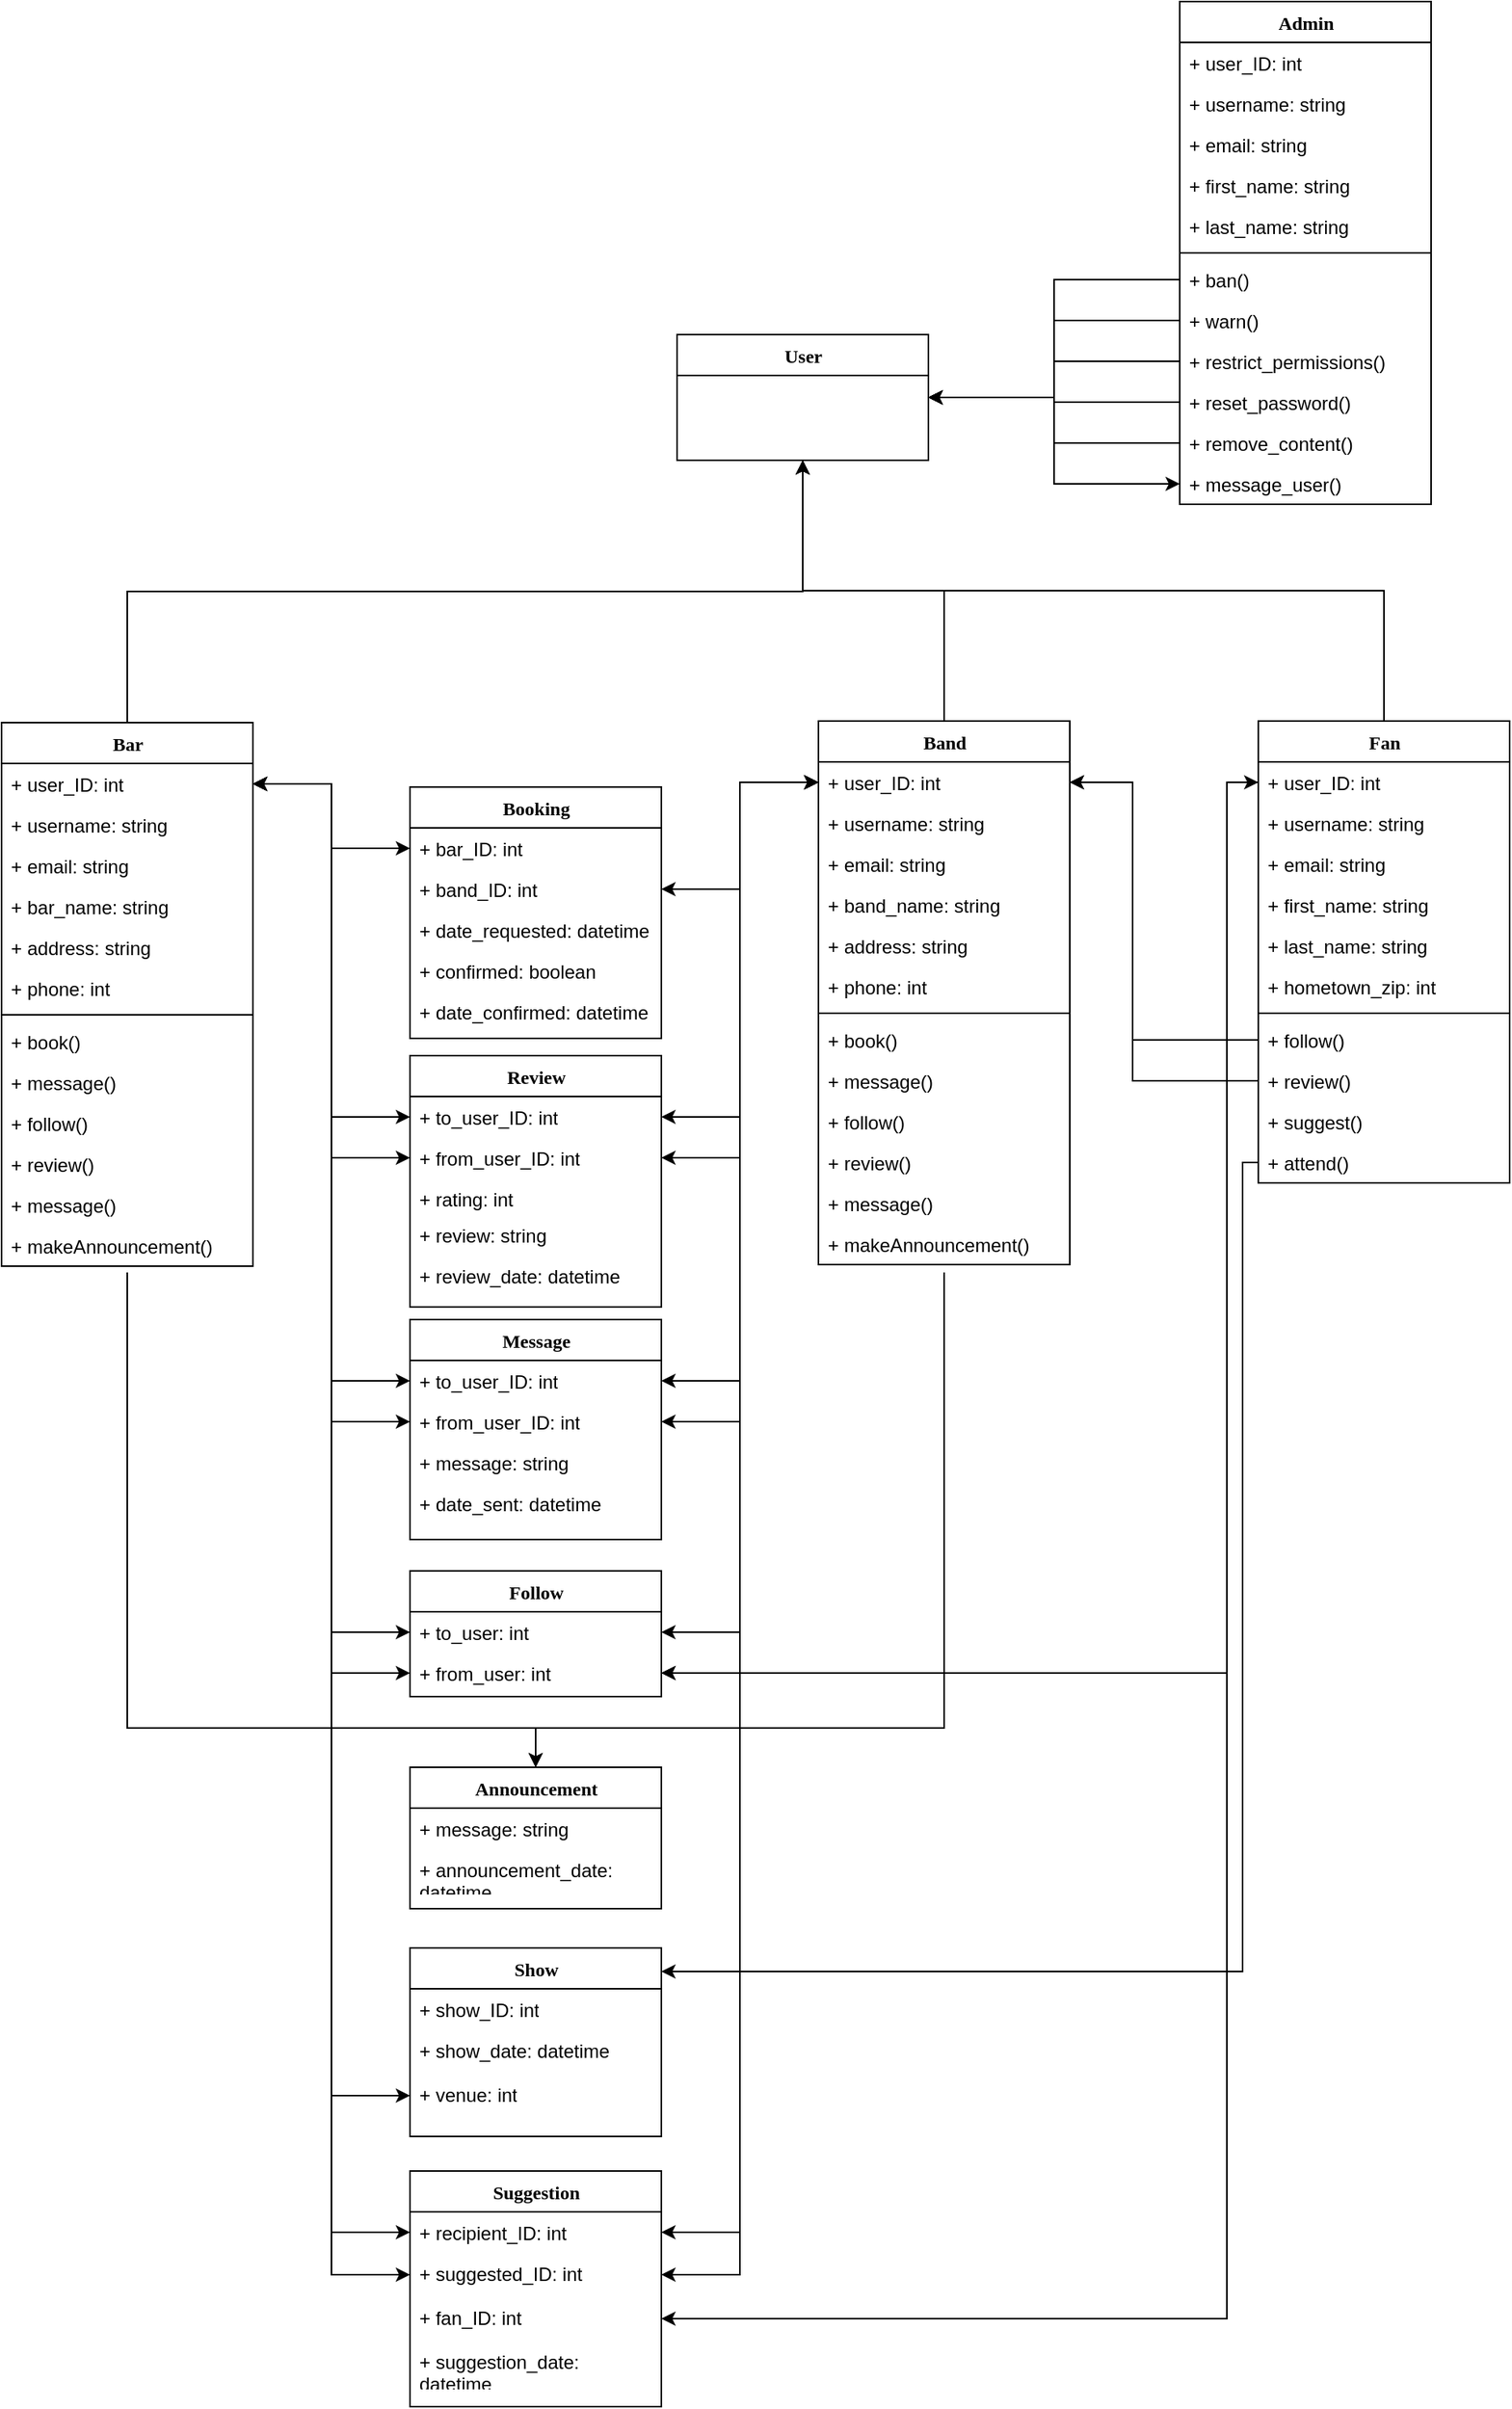 <mxfile version="10.8.0" type="device"><diagram name="Page-1" id="9f46799a-70d6-7492-0946-bef42562c5a5"><mxGraphModel dx="979" dy="1487" grid="1" gridSize="10" guides="1" tooltips="1" connect="1" arrows="1" fold="1" page="1" pageScale="1" pageWidth="1100" pageHeight="850" background="#ffffff" math="0" shadow="0"><root><mxCell id="0"/><mxCell id="1" parent="0"/><mxCell id="ee6O-TtH5TfX3I0PSIE2-86" style="edgeStyle=orthogonalEdgeStyle;rounded=0;orthogonalLoop=1;jettySize=auto;html=1;exitX=0.5;exitY=0;exitDx=0;exitDy=0;entryX=0.5;entryY=1;entryDx=0;entryDy=0;startArrow=none;startFill=0;endArrow=classic;endFill=1;" edge="1" parent="1" source="78961159f06e98e8-17" target="ee6O-TtH5TfX3I0PSIE2-82"><mxGeometry relative="1" as="geometry"/></mxCell><mxCell id="78961159f06e98e8-17" value="Bar" style="swimlane;html=1;fontStyle=1;align=center;verticalAlign=top;childLayout=stackLayout;horizontal=1;startSize=26;horizontalStack=0;resizeParent=1;resizeLast=0;collapsible=1;marginBottom=0;swimlaneFillColor=#ffffff;rounded=0;shadow=0;comic=0;labelBackgroundColor=none;strokeColor=#000000;strokeWidth=1;fillColor=none;fontFamily=Verdana;fontSize=12;fontColor=#000000;" parent="1" vertex="1"><mxGeometry x="80" y="417" width="160" height="346" as="geometry"><mxRectangle x="90" y="83" width="50" height="26" as="alternateBounds"/></mxGeometry></mxCell><mxCell id="ee6O-TtH5TfX3I0PSIE2-25" value="+ user_ID: int" style="text;html=1;strokeColor=none;fillColor=none;align=left;verticalAlign=top;spacingLeft=4;spacingRight=4;whiteSpace=wrap;overflow=hidden;rotatable=0;points=[[0,0.5],[1,0.5]];portConstraint=eastwest;" vertex="1" parent="78961159f06e98e8-17"><mxGeometry y="26" width="160" height="26" as="geometry"/></mxCell><mxCell id="ee6O-TtH5TfX3I0PSIE2-3" value="+ username: string" style="text;html=1;strokeColor=none;fillColor=none;align=left;verticalAlign=top;spacingLeft=4;spacingRight=4;whiteSpace=wrap;overflow=hidden;rotatable=0;points=[[0,0.5],[1,0.5]];portConstraint=eastwest;" vertex="1" parent="78961159f06e98e8-17"><mxGeometry y="52" width="160" height="26" as="geometry"/></mxCell><mxCell id="ee6O-TtH5TfX3I0PSIE2-4" value="+ email: string" style="text;html=1;strokeColor=none;fillColor=none;align=left;verticalAlign=top;spacingLeft=4;spacingRight=4;whiteSpace=wrap;overflow=hidden;rotatable=0;points=[[0,0.5],[1,0.5]];portConstraint=eastwest;" vertex="1" parent="78961159f06e98e8-17"><mxGeometry y="78" width="160" height="26" as="geometry"/></mxCell><mxCell id="78961159f06e98e8-25" value="+ bar_name: string" style="text;html=1;strokeColor=none;fillColor=none;align=left;verticalAlign=top;spacingLeft=4;spacingRight=4;whiteSpace=wrap;overflow=hidden;rotatable=0;points=[[0,0.5],[1,0.5]];portConstraint=eastwest;" parent="78961159f06e98e8-17" vertex="1"><mxGeometry y="104" width="160" height="26" as="geometry"/></mxCell><mxCell id="78961159f06e98e8-26" value="+ address: string" style="text;html=1;strokeColor=none;fillColor=none;align=left;verticalAlign=top;spacingLeft=4;spacingRight=4;whiteSpace=wrap;overflow=hidden;rotatable=0;points=[[0,0.5],[1,0.5]];portConstraint=eastwest;" parent="78961159f06e98e8-17" vertex="1"><mxGeometry y="130" width="160" height="26" as="geometry"/></mxCell><mxCell id="78961159f06e98e8-24" value="+ phone: int" style="text;html=1;strokeColor=none;fillColor=none;align=left;verticalAlign=top;spacingLeft=4;spacingRight=4;whiteSpace=wrap;overflow=hidden;rotatable=0;points=[[0,0.5],[1,0.5]];portConstraint=eastwest;" parent="78961159f06e98e8-17" vertex="1"><mxGeometry y="156" width="160" height="26" as="geometry"/></mxCell><mxCell id="78961159f06e98e8-19" value="" style="line;html=1;strokeWidth=1;fillColor=none;align=left;verticalAlign=middle;spacingTop=-1;spacingLeft=3;spacingRight=3;rotatable=0;labelPosition=right;points=[];portConstraint=eastwest;" parent="78961159f06e98e8-17" vertex="1"><mxGeometry y="182" width="160" height="8" as="geometry"/></mxCell><mxCell id="78961159f06e98e8-20" value="+ book()" style="text;html=1;strokeColor=none;fillColor=none;align=left;verticalAlign=top;spacingLeft=4;spacingRight=4;whiteSpace=wrap;overflow=hidden;rotatable=0;points=[[0,0.5],[1,0.5]];portConstraint=eastwest;" parent="78961159f06e98e8-17" vertex="1"><mxGeometry y="190" width="160" height="26" as="geometry"/></mxCell><mxCell id="K8FzIQyxfCGIHNaRfIv6-11" value="+ message()&lt;br&gt;" style="text;html=1;strokeColor=none;fillColor=none;align=left;verticalAlign=top;spacingLeft=4;spacingRight=4;whiteSpace=wrap;overflow=hidden;rotatable=0;points=[[0,0.5],[1,0.5]];portConstraint=eastwest;" parent="78961159f06e98e8-17" vertex="1"><mxGeometry y="216" width="160" height="26" as="geometry"/></mxCell><mxCell id="K8FzIQyxfCGIHNaRfIv6-13" value="+ follow()&lt;br&gt;" style="text;html=1;strokeColor=none;fillColor=none;align=left;verticalAlign=top;spacingLeft=4;spacingRight=4;whiteSpace=wrap;overflow=hidden;rotatable=0;points=[[0,0.5],[1,0.5]];portConstraint=eastwest;" parent="78961159f06e98e8-17" vertex="1"><mxGeometry y="242" width="160" height="26" as="geometry"/></mxCell><mxCell id="K8FzIQyxfCGIHNaRfIv6-12" value="+ review()&lt;br&gt;" style="text;html=1;strokeColor=none;fillColor=none;align=left;verticalAlign=top;spacingLeft=4;spacingRight=4;whiteSpace=wrap;overflow=hidden;rotatable=0;points=[[0,0.5],[1,0.5]];portConstraint=eastwest;" parent="78961159f06e98e8-17" vertex="1"><mxGeometry y="268" width="160" height="26" as="geometry"/></mxCell><mxCell id="K8FzIQyxfCGIHNaRfIv6-14" value="+ message()&lt;br&gt;" style="text;html=1;strokeColor=none;fillColor=none;align=left;verticalAlign=top;spacingLeft=4;spacingRight=4;whiteSpace=wrap;overflow=hidden;rotatable=0;points=[[0,0.5],[1,0.5]];portConstraint=eastwest;" parent="78961159f06e98e8-17" vertex="1"><mxGeometry y="294" width="160" height="26" as="geometry"/></mxCell><mxCell id="K8FzIQyxfCGIHNaRfIv6-15" value="+ makeAnnouncement()&lt;br&gt;" style="text;html=1;strokeColor=none;fillColor=none;align=left;verticalAlign=top;spacingLeft=4;spacingRight=4;whiteSpace=wrap;overflow=hidden;rotatable=0;points=[[0,0.5],[1,0.5]];portConstraint=eastwest;" parent="78961159f06e98e8-17" vertex="1"><mxGeometry y="320" width="160" height="26" as="geometry"/></mxCell><mxCell id="78961159f06e98e8-69" value="Booking" style="swimlane;html=1;fontStyle=1;align=center;verticalAlign=top;childLayout=stackLayout;horizontal=1;startSize=26;horizontalStack=0;resizeParent=1;resizeLast=0;collapsible=1;marginBottom=0;swimlaneFillColor=#ffffff;rounded=0;shadow=0;comic=0;labelBackgroundColor=none;strokeColor=#000000;strokeWidth=1;fillColor=none;fontFamily=Verdana;fontSize=12;fontColor=#000000;" parent="1" vertex="1"><mxGeometry x="340" y="458" width="160" height="160" as="geometry"/></mxCell><mxCell id="78961159f06e98e8-70" value="+ bar_ID: int" style="text;html=1;strokeColor=none;fillColor=none;align=left;verticalAlign=top;spacingLeft=4;spacingRight=4;whiteSpace=wrap;overflow=hidden;rotatable=0;points=[[0,0.5],[1,0.5]];portConstraint=eastwest;" parent="78961159f06e98e8-69" vertex="1"><mxGeometry y="26" width="160" height="26" as="geometry"/></mxCell><mxCell id="78961159f06e98e8-71" value="+ band_ID: int" style="text;html=1;strokeColor=none;fillColor=none;align=left;verticalAlign=top;spacingLeft=4;spacingRight=4;whiteSpace=wrap;overflow=hidden;rotatable=0;points=[[0,0.5],[1,0.5]];portConstraint=eastwest;" parent="78961159f06e98e8-69" vertex="1"><mxGeometry y="52" width="160" height="26" as="geometry"/></mxCell><mxCell id="78961159f06e98e8-72" value="+ date_requested: datetime" style="text;html=1;strokeColor=none;fillColor=none;align=left;verticalAlign=top;spacingLeft=4;spacingRight=4;whiteSpace=wrap;overflow=hidden;rotatable=0;points=[[0,0.5],[1,0.5]];portConstraint=eastwest;" parent="78961159f06e98e8-69" vertex="1"><mxGeometry y="78" width="160" height="26" as="geometry"/></mxCell><mxCell id="78961159f06e98e8-74" value="+ confirmed: boolean" style="text;html=1;strokeColor=none;fillColor=none;align=left;verticalAlign=top;spacingLeft=4;spacingRight=4;whiteSpace=wrap;overflow=hidden;rotatable=0;points=[[0,0.5],[1,0.5]];portConstraint=eastwest;" parent="78961159f06e98e8-69" vertex="1"><mxGeometry y="104" width="160" height="26" as="geometry"/></mxCell><mxCell id="78961159f06e98e8-75" value="+ date_confirmed: datetime" style="text;html=1;strokeColor=none;fillColor=none;align=left;verticalAlign=top;spacingLeft=4;spacingRight=4;whiteSpace=wrap;overflow=hidden;rotatable=0;points=[[0,0.5],[1,0.5]];portConstraint=eastwest;" parent="78961159f06e98e8-69" vertex="1"><mxGeometry y="130" width="160" height="26" as="geometry"/></mxCell><mxCell id="ee6O-TtH5TfX3I0PSIE2-87" style="edgeStyle=orthogonalEdgeStyle;rounded=0;orthogonalLoop=1;jettySize=auto;html=1;exitX=0.5;exitY=0;exitDx=0;exitDy=0;entryX=0.5;entryY=1;entryDx=0;entryDy=0;startArrow=none;startFill=0;endArrow=classic;endFill=1;" edge="1" parent="1" source="K8FzIQyxfCGIHNaRfIv6-31" target="ee6O-TtH5TfX3I0PSIE2-82"><mxGeometry relative="1" as="geometry"/></mxCell><mxCell id="K8FzIQyxfCGIHNaRfIv6-31" value="Band" style="swimlane;html=1;fontStyle=1;align=center;verticalAlign=top;childLayout=stackLayout;horizontal=1;startSize=26;horizontalStack=0;resizeParent=1;resizeLast=0;collapsible=1;marginBottom=0;swimlaneFillColor=#ffffff;rounded=0;shadow=0;comic=0;labelBackgroundColor=none;strokeColor=#000000;strokeWidth=1;fillColor=none;fontFamily=Verdana;fontSize=12;fontColor=#000000;" parent="1" vertex="1"><mxGeometry x="600" y="416" width="160" height="346" as="geometry"><mxRectangle x="90" y="83" width="50" height="26" as="alternateBounds"/></mxGeometry></mxCell><mxCell id="ee6O-TtH5TfX3I0PSIE2-29" value="+ user_ID: int" style="text;html=1;strokeColor=none;fillColor=none;align=left;verticalAlign=top;spacingLeft=4;spacingRight=4;whiteSpace=wrap;overflow=hidden;rotatable=0;points=[[0,0.5],[1,0.5]];portConstraint=eastwest;" vertex="1" parent="K8FzIQyxfCGIHNaRfIv6-31"><mxGeometry y="26" width="160" height="26" as="geometry"/></mxCell><mxCell id="ee6O-TtH5TfX3I0PSIE2-32" value="+ username: string" style="text;html=1;strokeColor=none;fillColor=none;align=left;verticalAlign=top;spacingLeft=4;spacingRight=4;whiteSpace=wrap;overflow=hidden;rotatable=0;points=[[0,0.5],[1,0.5]];portConstraint=eastwest;" vertex="1" parent="K8FzIQyxfCGIHNaRfIv6-31"><mxGeometry y="52" width="160" height="26" as="geometry"/></mxCell><mxCell id="ee6O-TtH5TfX3I0PSIE2-36" value="+ email: string" style="text;html=1;strokeColor=none;fillColor=none;align=left;verticalAlign=top;spacingLeft=4;spacingRight=4;whiteSpace=wrap;overflow=hidden;rotatable=0;points=[[0,0.5],[1,0.5]];portConstraint=eastwest;" vertex="1" parent="K8FzIQyxfCGIHNaRfIv6-31"><mxGeometry y="78" width="160" height="26" as="geometry"/></mxCell><mxCell id="K8FzIQyxfCGIHNaRfIv6-35" value="+ band_name: string" style="text;html=1;strokeColor=none;fillColor=none;align=left;verticalAlign=top;spacingLeft=4;spacingRight=4;whiteSpace=wrap;overflow=hidden;rotatable=0;points=[[0,0.5],[1,0.5]];portConstraint=eastwest;" parent="K8FzIQyxfCGIHNaRfIv6-31" vertex="1"><mxGeometry y="104" width="160" height="26" as="geometry"/></mxCell><mxCell id="K8FzIQyxfCGIHNaRfIv6-36" value="+ address: string" style="text;html=1;strokeColor=none;fillColor=none;align=left;verticalAlign=top;spacingLeft=4;spacingRight=4;whiteSpace=wrap;overflow=hidden;rotatable=0;points=[[0,0.5],[1,0.5]];portConstraint=eastwest;" parent="K8FzIQyxfCGIHNaRfIv6-31" vertex="1"><mxGeometry y="130" width="160" height="26" as="geometry"/></mxCell><mxCell id="K8FzIQyxfCGIHNaRfIv6-37" value="+ phone: int" style="text;html=1;strokeColor=none;fillColor=none;align=left;verticalAlign=top;spacingLeft=4;spacingRight=4;whiteSpace=wrap;overflow=hidden;rotatable=0;points=[[0,0.5],[1,0.5]];portConstraint=eastwest;" parent="K8FzIQyxfCGIHNaRfIv6-31" vertex="1"><mxGeometry y="156" width="160" height="26" as="geometry"/></mxCell><mxCell id="K8FzIQyxfCGIHNaRfIv6-38" value="" style="line;html=1;strokeWidth=1;fillColor=none;align=left;verticalAlign=middle;spacingTop=-1;spacingLeft=3;spacingRight=3;rotatable=0;labelPosition=right;points=[];portConstraint=eastwest;" parent="K8FzIQyxfCGIHNaRfIv6-31" vertex="1"><mxGeometry y="182" width="160" height="8" as="geometry"/></mxCell><mxCell id="K8FzIQyxfCGIHNaRfIv6-39" value="+ book()" style="text;html=1;strokeColor=none;fillColor=none;align=left;verticalAlign=top;spacingLeft=4;spacingRight=4;whiteSpace=wrap;overflow=hidden;rotatable=0;points=[[0,0.5],[1,0.5]];portConstraint=eastwest;" parent="K8FzIQyxfCGIHNaRfIv6-31" vertex="1"><mxGeometry y="190" width="160" height="26" as="geometry"/></mxCell><mxCell id="K8FzIQyxfCGIHNaRfIv6-40" value="+ message()&lt;br&gt;" style="text;html=1;strokeColor=none;fillColor=none;align=left;verticalAlign=top;spacingLeft=4;spacingRight=4;whiteSpace=wrap;overflow=hidden;rotatable=0;points=[[0,0.5],[1,0.5]];portConstraint=eastwest;" parent="K8FzIQyxfCGIHNaRfIv6-31" vertex="1"><mxGeometry y="216" width="160" height="26" as="geometry"/></mxCell><mxCell id="K8FzIQyxfCGIHNaRfIv6-41" value="+ follow()&lt;br&gt;" style="text;html=1;strokeColor=none;fillColor=none;align=left;verticalAlign=top;spacingLeft=4;spacingRight=4;whiteSpace=wrap;overflow=hidden;rotatable=0;points=[[0,0.5],[1,0.5]];portConstraint=eastwest;" parent="K8FzIQyxfCGIHNaRfIv6-31" vertex="1"><mxGeometry y="242" width="160" height="26" as="geometry"/></mxCell><mxCell id="K8FzIQyxfCGIHNaRfIv6-42" value="+ review()&lt;br&gt;" style="text;html=1;strokeColor=none;fillColor=none;align=left;verticalAlign=top;spacingLeft=4;spacingRight=4;whiteSpace=wrap;overflow=hidden;rotatable=0;points=[[0,0.5],[1,0.5]];portConstraint=eastwest;" parent="K8FzIQyxfCGIHNaRfIv6-31" vertex="1"><mxGeometry y="268" width="160" height="26" as="geometry"/></mxCell><mxCell id="K8FzIQyxfCGIHNaRfIv6-43" value="+ message()&lt;br&gt;" style="text;html=1;strokeColor=none;fillColor=none;align=left;verticalAlign=top;spacingLeft=4;spacingRight=4;whiteSpace=wrap;overflow=hidden;rotatable=0;points=[[0,0.5],[1,0.5]];portConstraint=eastwest;" parent="K8FzIQyxfCGIHNaRfIv6-31" vertex="1"><mxGeometry y="294" width="160" height="26" as="geometry"/></mxCell><mxCell id="K8FzIQyxfCGIHNaRfIv6-44" value="+ makeAnnouncement()&lt;br&gt;" style="text;html=1;strokeColor=none;fillColor=none;align=left;verticalAlign=top;spacingLeft=4;spacingRight=4;whiteSpace=wrap;overflow=hidden;rotatable=0;points=[[0,0.5],[1,0.5]];portConstraint=eastwest;" parent="K8FzIQyxfCGIHNaRfIv6-31" vertex="1"><mxGeometry y="320" width="160" height="26" as="geometry"/></mxCell><mxCell id="K8FzIQyxfCGIHNaRfIv6-45" value="Message" style="swimlane;html=1;fontStyle=1;align=center;verticalAlign=top;childLayout=stackLayout;horizontal=1;startSize=26;horizontalStack=0;resizeParent=1;resizeLast=0;collapsible=1;marginBottom=0;swimlaneFillColor=#ffffff;rounded=0;shadow=0;comic=0;labelBackgroundColor=none;strokeColor=#000000;strokeWidth=1;fillColor=none;fontFamily=Verdana;fontSize=12;fontColor=#000000;" parent="1" vertex="1"><mxGeometry x="340" y="797" width="160" height="140" as="geometry"/></mxCell><mxCell id="K8FzIQyxfCGIHNaRfIv6-48" value="+ to_user_ID: int" style="text;html=1;strokeColor=none;fillColor=none;align=left;verticalAlign=top;spacingLeft=4;spacingRight=4;whiteSpace=wrap;overflow=hidden;rotatable=0;points=[[0,0.5],[1,0.5]];portConstraint=eastwest;" parent="K8FzIQyxfCGIHNaRfIv6-45" vertex="1"><mxGeometry y="26" width="160" height="26" as="geometry"/></mxCell><mxCell id="K8FzIQyxfCGIHNaRfIv6-49" value="+ from_user_ID: int" style="text;html=1;strokeColor=none;fillColor=none;align=left;verticalAlign=top;spacingLeft=4;spacingRight=4;whiteSpace=wrap;overflow=hidden;rotatable=0;points=[[0,0.5],[1,0.5]];portConstraint=eastwest;" parent="K8FzIQyxfCGIHNaRfIv6-45" vertex="1"><mxGeometry y="52" width="160" height="26" as="geometry"/></mxCell><mxCell id="K8FzIQyxfCGIHNaRfIv6-46" value="+ message: string" style="text;html=1;strokeColor=none;fillColor=none;align=left;verticalAlign=top;spacingLeft=4;spacingRight=4;whiteSpace=wrap;overflow=hidden;rotatable=0;points=[[0,0.5],[1,0.5]];portConstraint=eastwest;" parent="K8FzIQyxfCGIHNaRfIv6-45" vertex="1"><mxGeometry y="78" width="160" height="26" as="geometry"/></mxCell><mxCell id="K8FzIQyxfCGIHNaRfIv6-47" value="+ date_sent: datetime" style="text;html=1;strokeColor=none;fillColor=none;align=left;verticalAlign=top;spacingLeft=4;spacingRight=4;whiteSpace=wrap;overflow=hidden;rotatable=0;points=[[0,0.5],[1,0.5]];portConstraint=eastwest;" parent="K8FzIQyxfCGIHNaRfIv6-45" vertex="1"><mxGeometry y="104" width="160" height="26" as="geometry"/></mxCell><mxCell id="K8FzIQyxfCGIHNaRfIv6-51" value="Review" style="swimlane;html=1;fontStyle=1;align=center;verticalAlign=top;childLayout=stackLayout;horizontal=1;startSize=26;horizontalStack=0;resizeParent=1;resizeLast=0;collapsible=1;marginBottom=0;swimlaneFillColor=#ffffff;rounded=0;shadow=0;comic=0;labelBackgroundColor=none;strokeColor=#000000;strokeWidth=1;fillColor=none;fontFamily=Verdana;fontSize=12;fontColor=#000000;" parent="1" vertex="1"><mxGeometry x="340" y="629" width="160" height="160" as="geometry"/></mxCell><mxCell id="K8FzIQyxfCGIHNaRfIv6-54" value="+ to_user_ID: int" style="text;html=1;strokeColor=none;fillColor=none;align=left;verticalAlign=top;spacingLeft=4;spacingRight=4;whiteSpace=wrap;overflow=hidden;rotatable=0;points=[[0,0.5],[1,0.5]];portConstraint=eastwest;" parent="K8FzIQyxfCGIHNaRfIv6-51" vertex="1"><mxGeometry y="26" width="160" height="26" as="geometry"/></mxCell><mxCell id="K8FzIQyxfCGIHNaRfIv6-55" value="+ from_user_ID: int" style="text;html=1;strokeColor=none;fillColor=none;align=left;verticalAlign=top;spacingLeft=4;spacingRight=4;whiteSpace=wrap;overflow=hidden;rotatable=0;points=[[0,0.5],[1,0.5]];portConstraint=eastwest;" parent="K8FzIQyxfCGIHNaRfIv6-51" vertex="1"><mxGeometry y="52" width="160" height="26" as="geometry"/></mxCell><mxCell id="K8FzIQyxfCGIHNaRfIv6-56" value="+ rating: int" style="text;html=1;strokeColor=none;fillColor=none;align=left;verticalAlign=top;spacingLeft=4;spacingRight=4;whiteSpace=wrap;overflow=hidden;rotatable=0;points=[[0,0.5],[1,0.5]];portConstraint=eastwest;" parent="K8FzIQyxfCGIHNaRfIv6-51" vertex="1"><mxGeometry y="78" width="160" height="26" as="geometry"/></mxCell><mxCell id="K8FzIQyxfCGIHNaRfIv6-57" value="+ review: string" style="text;html=1;strokeColor=none;fillColor=none;align=left;verticalAlign=top;spacingLeft=4;spacingRight=4;whiteSpace=wrap;overflow=hidden;rotatable=0;points=[[0,0.5],[1,0.5]];portConstraint=eastwest;" parent="1" vertex="1"><mxGeometry x="340" y="730" width="160" height="26" as="geometry"/></mxCell><mxCell id="K8FzIQyxfCGIHNaRfIv6-58" value="+ review_date: datetime" style="text;html=1;strokeColor=none;fillColor=none;align=left;verticalAlign=top;spacingLeft=4;spacingRight=4;whiteSpace=wrap;overflow=hidden;rotatable=0;points=[[0,0.5],[1,0.5]];portConstraint=eastwest;" parent="1" vertex="1"><mxGeometry x="340" y="756" width="160" height="26" as="geometry"/></mxCell><mxCell id="ee6O-TtH5TfX3I0PSIE2-58" style="edgeStyle=orthogonalEdgeStyle;rounded=0;orthogonalLoop=1;jettySize=auto;html=1;exitX=0.5;exitY=0;exitDx=0;exitDy=0;startArrow=classic;startFill=1;endArrow=none;endFill=0;" edge="1" parent="1" source="K8FzIQyxfCGIHNaRfIv6-59"><mxGeometry relative="1" as="geometry"><mxPoint x="160" y="767" as="targetPoint"/><Array as="points"><mxPoint x="420" y="1057"/><mxPoint x="160" y="1057"/></Array></mxGeometry></mxCell><mxCell id="ee6O-TtH5TfX3I0PSIE2-60" style="edgeStyle=orthogonalEdgeStyle;rounded=0;orthogonalLoop=1;jettySize=auto;html=1;exitX=0.5;exitY=0;exitDx=0;exitDy=0;startArrow=classic;startFill=1;endArrow=none;endFill=0;" edge="1" parent="1" source="K8FzIQyxfCGIHNaRfIv6-59"><mxGeometry relative="1" as="geometry"><mxPoint x="680" y="767" as="targetPoint"/><Array as="points"><mxPoint x="420" y="1057"/><mxPoint x="680" y="1057"/></Array></mxGeometry></mxCell><mxCell id="K8FzIQyxfCGIHNaRfIv6-59" value="Announcement" style="swimlane;html=1;fontStyle=1;align=center;verticalAlign=top;childLayout=stackLayout;horizontal=1;startSize=26;horizontalStack=0;resizeParent=1;resizeLast=0;collapsible=1;marginBottom=0;swimlaneFillColor=#ffffff;rounded=0;shadow=0;comic=0;labelBackgroundColor=none;strokeColor=#000000;strokeWidth=1;fillColor=none;fontFamily=Verdana;fontSize=12;fontColor=#000000;" parent="1" vertex="1"><mxGeometry x="340" y="1082" width="160" height="90" as="geometry"/></mxCell><mxCell id="K8FzIQyxfCGIHNaRfIv6-60" value="+ message: string" style="text;html=1;strokeColor=none;fillColor=none;align=left;verticalAlign=top;spacingLeft=4;spacingRight=4;whiteSpace=wrap;overflow=hidden;rotatable=0;points=[[0,0.5],[1,0.5]];portConstraint=eastwest;" parent="K8FzIQyxfCGIHNaRfIv6-59" vertex="1"><mxGeometry y="26" width="160" height="26" as="geometry"/></mxCell><mxCell id="K8FzIQyxfCGIHNaRfIv6-61" value="+ announcement_date: datetime" style="text;html=1;strokeColor=none;fillColor=none;align=left;verticalAlign=top;spacingLeft=4;spacingRight=4;whiteSpace=wrap;overflow=hidden;rotatable=0;points=[[0,0.5],[1,0.5]];portConstraint=eastwest;" parent="K8FzIQyxfCGIHNaRfIv6-59" vertex="1"><mxGeometry y="52" width="160" height="26" as="geometry"/></mxCell><mxCell id="K8FzIQyxfCGIHNaRfIv6-65" value="Follow" style="swimlane;html=1;fontStyle=1;align=center;verticalAlign=top;childLayout=stackLayout;horizontal=1;startSize=26;horizontalStack=0;resizeParent=1;resizeLast=0;collapsible=1;marginBottom=0;swimlaneFillColor=#ffffff;rounded=0;shadow=0;comic=0;labelBackgroundColor=none;strokeColor=#000000;strokeWidth=1;fillColor=none;fontFamily=Verdana;fontSize=12;fontColor=#000000;" parent="1" vertex="1"><mxGeometry x="340" y="957" width="160" height="80" as="geometry"/></mxCell><mxCell id="K8FzIQyxfCGIHNaRfIv6-66" value="+ to_user: int" style="text;html=1;strokeColor=none;fillColor=none;align=left;verticalAlign=top;spacingLeft=4;spacingRight=4;whiteSpace=wrap;overflow=hidden;rotatable=0;points=[[0,0.5],[1,0.5]];portConstraint=eastwest;" parent="K8FzIQyxfCGIHNaRfIv6-65" vertex="1"><mxGeometry y="26" width="160" height="26" as="geometry"/></mxCell><mxCell id="K8FzIQyxfCGIHNaRfIv6-67" value="+ from_user: int" style="text;html=1;strokeColor=none;fillColor=none;align=left;verticalAlign=top;spacingLeft=4;spacingRight=4;whiteSpace=wrap;overflow=hidden;rotatable=0;points=[[0,0.5],[1,0.5]];portConstraint=eastwest;" parent="K8FzIQyxfCGIHNaRfIv6-65" vertex="1"><mxGeometry y="52" width="160" height="26" as="geometry"/></mxCell><mxCell id="ee6O-TtH5TfX3I0PSIE2-88" style="edgeStyle=orthogonalEdgeStyle;rounded=0;orthogonalLoop=1;jettySize=auto;html=1;exitX=0.5;exitY=0;exitDx=0;exitDy=0;entryX=0.5;entryY=1;entryDx=0;entryDy=0;startArrow=none;startFill=0;endArrow=classic;endFill=1;" edge="1" parent="1" source="K8FzIQyxfCGIHNaRfIv6-68" target="ee6O-TtH5TfX3I0PSIE2-82"><mxGeometry relative="1" as="geometry"/></mxCell><mxCell id="K8FzIQyxfCGIHNaRfIv6-68" value="Fan" style="swimlane;html=1;fontStyle=1;align=center;verticalAlign=top;childLayout=stackLayout;horizontal=1;startSize=26;horizontalStack=0;resizeParent=1;resizeLast=0;collapsible=1;marginBottom=0;swimlaneFillColor=#ffffff;rounded=0;shadow=0;comic=0;labelBackgroundColor=none;strokeColor=#000000;strokeWidth=1;fillColor=none;fontFamily=Verdana;fontSize=12;fontColor=#000000;" parent="1" vertex="1"><mxGeometry x="880" y="416" width="160" height="294" as="geometry"><mxRectangle x="90" y="83" width="50" height="26" as="alternateBounds"/></mxGeometry></mxCell><mxCell id="ee6O-TtH5TfX3I0PSIE2-30" value="+ user_ID: int" style="text;html=1;strokeColor=none;fillColor=none;align=left;verticalAlign=top;spacingLeft=4;spacingRight=4;whiteSpace=wrap;overflow=hidden;rotatable=0;points=[[0,0.5],[1,0.5]];portConstraint=eastwest;" vertex="1" parent="K8FzIQyxfCGIHNaRfIv6-68"><mxGeometry y="26" width="160" height="26" as="geometry"/></mxCell><mxCell id="ee6O-TtH5TfX3I0PSIE2-33" value="+ username: string" style="text;html=1;strokeColor=none;fillColor=none;align=left;verticalAlign=top;spacingLeft=4;spacingRight=4;whiteSpace=wrap;overflow=hidden;rotatable=0;points=[[0,0.5],[1,0.5]];portConstraint=eastwest;" vertex="1" parent="K8FzIQyxfCGIHNaRfIv6-68"><mxGeometry y="52" width="160" height="26" as="geometry"/></mxCell><mxCell id="ee6O-TtH5TfX3I0PSIE2-37" value="+ email: string" style="text;html=1;strokeColor=none;fillColor=none;align=left;verticalAlign=top;spacingLeft=4;spacingRight=4;whiteSpace=wrap;overflow=hidden;rotatable=0;points=[[0,0.5],[1,0.5]];portConstraint=eastwest;" vertex="1" parent="K8FzIQyxfCGIHNaRfIv6-68"><mxGeometry y="78" width="160" height="26" as="geometry"/></mxCell><mxCell id="K8FzIQyxfCGIHNaRfIv6-72" value="+ first_name: string" style="text;html=1;strokeColor=none;fillColor=none;align=left;verticalAlign=top;spacingLeft=4;spacingRight=4;whiteSpace=wrap;overflow=hidden;rotatable=0;points=[[0,0.5],[1,0.5]];portConstraint=eastwest;" parent="K8FzIQyxfCGIHNaRfIv6-68" vertex="1"><mxGeometry y="104" width="160" height="26" as="geometry"/></mxCell><mxCell id="K8FzIQyxfCGIHNaRfIv6-73" value="+ last_name: string" style="text;html=1;strokeColor=none;fillColor=none;align=left;verticalAlign=top;spacingLeft=4;spacingRight=4;whiteSpace=wrap;overflow=hidden;rotatable=0;points=[[0,0.5],[1,0.5]];portConstraint=eastwest;" parent="K8FzIQyxfCGIHNaRfIv6-68" vertex="1"><mxGeometry y="130" width="160" height="26" as="geometry"/></mxCell><mxCell id="K8FzIQyxfCGIHNaRfIv6-95" value="+ hometown_zip: int" style="text;html=1;strokeColor=none;fillColor=none;align=left;verticalAlign=top;spacingLeft=4;spacingRight=4;whiteSpace=wrap;overflow=hidden;rotatable=0;points=[[0,0.5],[1,0.5]];portConstraint=eastwest;" parent="K8FzIQyxfCGIHNaRfIv6-68" vertex="1"><mxGeometry y="156" width="160" height="26" as="geometry"/></mxCell><mxCell id="K8FzIQyxfCGIHNaRfIv6-75" value="" style="line;html=1;strokeWidth=1;fillColor=none;align=left;verticalAlign=middle;spacingTop=-1;spacingLeft=3;spacingRight=3;rotatable=0;labelPosition=right;points=[];portConstraint=eastwest;" parent="K8FzIQyxfCGIHNaRfIv6-68" vertex="1"><mxGeometry y="182" width="160" height="8" as="geometry"/></mxCell><mxCell id="K8FzIQyxfCGIHNaRfIv6-76" value="+ follow()" style="text;html=1;strokeColor=none;fillColor=none;align=left;verticalAlign=top;spacingLeft=4;spacingRight=4;whiteSpace=wrap;overflow=hidden;rotatable=0;points=[[0,0.5],[1,0.5]];portConstraint=eastwest;" parent="K8FzIQyxfCGIHNaRfIv6-68" vertex="1"><mxGeometry y="190" width="160" height="26" as="geometry"/></mxCell><mxCell id="K8FzIQyxfCGIHNaRfIv6-77" value="+ review()&lt;br&gt;" style="text;html=1;strokeColor=none;fillColor=none;align=left;verticalAlign=top;spacingLeft=4;spacingRight=4;whiteSpace=wrap;overflow=hidden;rotatable=0;points=[[0,0.5],[1,0.5]];portConstraint=eastwest;" parent="K8FzIQyxfCGIHNaRfIv6-68" vertex="1"><mxGeometry y="216" width="160" height="26" as="geometry"/></mxCell><mxCell id="K8FzIQyxfCGIHNaRfIv6-78" value="+ suggest()&lt;br&gt;" style="text;html=1;strokeColor=none;fillColor=none;align=left;verticalAlign=top;spacingLeft=4;spacingRight=4;whiteSpace=wrap;overflow=hidden;rotatable=0;points=[[0,0.5],[1,0.5]];portConstraint=eastwest;" parent="K8FzIQyxfCGIHNaRfIv6-68" vertex="1"><mxGeometry y="242" width="160" height="26" as="geometry"/></mxCell><mxCell id="K8FzIQyxfCGIHNaRfIv6-79" value="+ attend()&lt;br&gt;" style="text;html=1;strokeColor=none;fillColor=none;align=left;verticalAlign=top;spacingLeft=4;spacingRight=4;whiteSpace=wrap;overflow=hidden;rotatable=0;points=[[0,0.5],[1,0.5]];portConstraint=eastwest;" parent="K8FzIQyxfCGIHNaRfIv6-68" vertex="1"><mxGeometry y="268" width="160" height="26" as="geometry"/></mxCell><mxCell id="K8FzIQyxfCGIHNaRfIv6-82" value="Admin" style="swimlane;html=1;fontStyle=1;align=center;verticalAlign=top;childLayout=stackLayout;horizontal=1;startSize=26;horizontalStack=0;resizeParent=1;resizeLast=0;collapsible=1;marginBottom=0;swimlaneFillColor=#ffffff;rounded=0;shadow=0;comic=0;labelBackgroundColor=none;strokeColor=#000000;strokeWidth=1;fillColor=none;fontFamily=Verdana;fontSize=12;fontColor=#000000;" parent="1" vertex="1"><mxGeometry x="830" y="-42" width="160" height="320" as="geometry"><mxRectangle x="90" y="83" width="50" height="26" as="alternateBounds"/></mxGeometry></mxCell><mxCell id="ee6O-TtH5TfX3I0PSIE2-31" value="+ user_ID: int" style="text;html=1;strokeColor=none;fillColor=none;align=left;verticalAlign=top;spacingLeft=4;spacingRight=4;whiteSpace=wrap;overflow=hidden;rotatable=0;points=[[0,0.5],[1,0.5]];portConstraint=eastwest;" vertex="1" parent="K8FzIQyxfCGIHNaRfIv6-82"><mxGeometry y="26" width="160" height="26" as="geometry"/></mxCell><mxCell id="ee6O-TtH5TfX3I0PSIE2-34" value="+ username: string" style="text;html=1;strokeColor=none;fillColor=none;align=left;verticalAlign=top;spacingLeft=4;spacingRight=4;whiteSpace=wrap;overflow=hidden;rotatable=0;points=[[0,0.5],[1,0.5]];portConstraint=eastwest;" vertex="1" parent="K8FzIQyxfCGIHNaRfIv6-82"><mxGeometry y="52" width="160" height="26" as="geometry"/></mxCell><mxCell id="ee6O-TtH5TfX3I0PSIE2-38" value="+ email: string" style="text;html=1;strokeColor=none;fillColor=none;align=left;verticalAlign=top;spacingLeft=4;spacingRight=4;whiteSpace=wrap;overflow=hidden;rotatable=0;points=[[0,0.5],[1,0.5]];portConstraint=eastwest;" vertex="1" parent="K8FzIQyxfCGIHNaRfIv6-82"><mxGeometry y="78" width="160" height="26" as="geometry"/></mxCell><mxCell id="K8FzIQyxfCGIHNaRfIv6-86" value="+ first_name: string" style="text;html=1;strokeColor=none;fillColor=none;align=left;verticalAlign=top;spacingLeft=4;spacingRight=4;whiteSpace=wrap;overflow=hidden;rotatable=0;points=[[0,0.5],[1,0.5]];portConstraint=eastwest;" parent="K8FzIQyxfCGIHNaRfIv6-82" vertex="1"><mxGeometry y="104" width="160" height="26" as="geometry"/></mxCell><mxCell id="K8FzIQyxfCGIHNaRfIv6-87" value="+ last_name: string" style="text;html=1;strokeColor=none;fillColor=none;align=left;verticalAlign=top;spacingLeft=4;spacingRight=4;whiteSpace=wrap;overflow=hidden;rotatable=0;points=[[0,0.5],[1,0.5]];portConstraint=eastwest;" parent="K8FzIQyxfCGIHNaRfIv6-82" vertex="1"><mxGeometry y="130" width="160" height="26" as="geometry"/></mxCell><mxCell id="K8FzIQyxfCGIHNaRfIv6-88" value="" style="line;html=1;strokeWidth=1;fillColor=none;align=left;verticalAlign=middle;spacingTop=-1;spacingLeft=3;spacingRight=3;rotatable=0;labelPosition=right;points=[];portConstraint=eastwest;" parent="K8FzIQyxfCGIHNaRfIv6-82" vertex="1"><mxGeometry y="156" width="160" height="8" as="geometry"/></mxCell><mxCell id="K8FzIQyxfCGIHNaRfIv6-89" value="+ ban()" style="text;html=1;strokeColor=none;fillColor=none;align=left;verticalAlign=top;spacingLeft=4;spacingRight=4;whiteSpace=wrap;overflow=hidden;rotatable=0;points=[[0,0.5],[1,0.5]];portConstraint=eastwest;" parent="K8FzIQyxfCGIHNaRfIv6-82" vertex="1"><mxGeometry y="164" width="160" height="26" as="geometry"/></mxCell><mxCell id="K8FzIQyxfCGIHNaRfIv6-90" value="+ warn()&lt;br&gt;" style="text;html=1;strokeColor=none;fillColor=none;align=left;verticalAlign=top;spacingLeft=4;spacingRight=4;whiteSpace=wrap;overflow=hidden;rotatable=0;points=[[0,0.5],[1,0.5]];portConstraint=eastwest;" parent="K8FzIQyxfCGIHNaRfIv6-82" vertex="1"><mxGeometry y="190" width="160" height="26" as="geometry"/></mxCell><mxCell id="K8FzIQyxfCGIHNaRfIv6-91" value="+ restrict_permissions()&lt;br&gt;" style="text;html=1;strokeColor=none;fillColor=none;align=left;verticalAlign=top;spacingLeft=4;spacingRight=4;whiteSpace=wrap;overflow=hidden;rotatable=0;points=[[0,0.5],[1,0.5]];portConstraint=eastwest;" parent="K8FzIQyxfCGIHNaRfIv6-82" vertex="1"><mxGeometry y="216" width="160" height="26" as="geometry"/></mxCell><mxCell id="K8FzIQyxfCGIHNaRfIv6-92" value="+ reset_password()&lt;br&gt;" style="text;html=1;strokeColor=none;fillColor=none;align=left;verticalAlign=top;spacingLeft=4;spacingRight=4;whiteSpace=wrap;overflow=hidden;rotatable=0;points=[[0,0.5],[1,0.5]];portConstraint=eastwest;" parent="K8FzIQyxfCGIHNaRfIv6-82" vertex="1"><mxGeometry y="242" width="160" height="26" as="geometry"/></mxCell><mxCell id="K8FzIQyxfCGIHNaRfIv6-93" value="+ remove_content()&lt;br&gt;" style="text;html=1;strokeColor=none;fillColor=none;align=left;verticalAlign=top;spacingLeft=4;spacingRight=4;whiteSpace=wrap;overflow=hidden;rotatable=0;points=[[0,0.5],[1,0.5]];portConstraint=eastwest;" parent="K8FzIQyxfCGIHNaRfIv6-82" vertex="1"><mxGeometry y="268" width="160" height="26" as="geometry"/></mxCell><mxCell id="K8FzIQyxfCGIHNaRfIv6-94" value="+ message_user()&lt;br&gt;" style="text;html=1;strokeColor=none;fillColor=none;align=left;verticalAlign=top;spacingLeft=4;spacingRight=4;whiteSpace=wrap;overflow=hidden;rotatable=0;points=[[0,0.5],[1,0.5]];portConstraint=eastwest;" parent="K8FzIQyxfCGIHNaRfIv6-82" vertex="1"><mxGeometry y="294" width="160" height="26" as="geometry"/></mxCell><mxCell id="ee6O-TtH5TfX3I0PSIE2-14" value="Show" style="swimlane;html=1;fontStyle=1;align=center;verticalAlign=top;childLayout=stackLayout;horizontal=1;startSize=26;horizontalStack=0;resizeParent=1;resizeLast=0;collapsible=1;marginBottom=0;swimlaneFillColor=#ffffff;rounded=0;shadow=0;comic=0;labelBackgroundColor=none;strokeColor=#000000;strokeWidth=1;fillColor=none;fontFamily=Verdana;fontSize=12;fontColor=#000000;" vertex="1" parent="1"><mxGeometry x="340" y="1197" width="160" height="120" as="geometry"/></mxCell><mxCell id="ee6O-TtH5TfX3I0PSIE2-15" value="+ show_ID: int" style="text;html=1;strokeColor=none;fillColor=none;align=left;verticalAlign=top;spacingLeft=4;spacingRight=4;whiteSpace=wrap;overflow=hidden;rotatable=0;points=[[0,0.5],[1,0.5]];portConstraint=eastwest;" vertex="1" parent="ee6O-TtH5TfX3I0PSIE2-14"><mxGeometry y="26" width="160" height="26" as="geometry"/></mxCell><mxCell id="ee6O-TtH5TfX3I0PSIE2-16" value="+ show_date: datetime" style="text;html=1;strokeColor=none;fillColor=none;align=left;verticalAlign=top;spacingLeft=4;spacingRight=4;whiteSpace=wrap;overflow=hidden;rotatable=0;points=[[0,0.5],[1,0.5]];portConstraint=eastwest;" vertex="1" parent="ee6O-TtH5TfX3I0PSIE2-14"><mxGeometry y="52" width="160" height="28" as="geometry"/></mxCell><mxCell id="ee6O-TtH5TfX3I0PSIE2-17" value="+ venue: int" style="text;html=1;strokeColor=none;fillColor=none;align=left;verticalAlign=top;spacingLeft=4;spacingRight=4;whiteSpace=wrap;overflow=hidden;rotatable=0;points=[[0,0.5],[1,0.5]];portConstraint=eastwest;" vertex="1" parent="1"><mxGeometry x="340" y="1277" width="160" height="28" as="geometry"/></mxCell><mxCell id="ee6O-TtH5TfX3I0PSIE2-39" style="edgeStyle=orthogonalEdgeStyle;rounded=0;orthogonalLoop=1;jettySize=auto;html=1;entryX=0;entryY=0.5;entryDx=0;entryDy=0;" edge="1" parent="1" source="ee6O-TtH5TfX3I0PSIE2-25" target="78961159f06e98e8-70"><mxGeometry relative="1" as="geometry"/></mxCell><mxCell id="ee6O-TtH5TfX3I0PSIE2-40" style="edgeStyle=orthogonalEdgeStyle;rounded=0;orthogonalLoop=1;jettySize=auto;html=1;exitX=0;exitY=0.5;exitDx=0;exitDy=0;entryX=1;entryY=0.5;entryDx=0;entryDy=0;" edge="1" parent="1" source="ee6O-TtH5TfX3I0PSIE2-29" target="78961159f06e98e8-71"><mxGeometry relative="1" as="geometry"/></mxCell><mxCell id="ee6O-TtH5TfX3I0PSIE2-41" style="edgeStyle=orthogonalEdgeStyle;rounded=0;orthogonalLoop=1;jettySize=auto;html=1;entryX=0;entryY=0.5;entryDx=0;entryDy=0;startArrow=classic;startFill=1;" edge="1" parent="1" source="ee6O-TtH5TfX3I0PSIE2-25" target="K8FzIQyxfCGIHNaRfIv6-54"><mxGeometry relative="1" as="geometry"/></mxCell><mxCell id="ee6O-TtH5TfX3I0PSIE2-42" style="edgeStyle=orthogonalEdgeStyle;rounded=0;orthogonalLoop=1;jettySize=auto;html=1;exitX=1;exitY=0.5;exitDx=0;exitDy=0;entryX=0;entryY=0.5;entryDx=0;entryDy=0;startArrow=classic;startFill=1;" edge="1" parent="1" source="K8FzIQyxfCGIHNaRfIv6-54" target="ee6O-TtH5TfX3I0PSIE2-29"><mxGeometry relative="1" as="geometry"/></mxCell><mxCell id="ee6O-TtH5TfX3I0PSIE2-43" style="edgeStyle=orthogonalEdgeStyle;rounded=0;orthogonalLoop=1;jettySize=auto;html=1;exitX=1;exitY=0.5;exitDx=0;exitDy=0;entryX=0;entryY=0.5;entryDx=0;entryDy=0;startArrow=classic;startFill=1;" edge="1" parent="1" source="ee6O-TtH5TfX3I0PSIE2-25" target="K8FzIQyxfCGIHNaRfIv6-55"><mxGeometry relative="1" as="geometry"/></mxCell><mxCell id="ee6O-TtH5TfX3I0PSIE2-45" style="edgeStyle=orthogonalEdgeStyle;rounded=0;orthogonalLoop=1;jettySize=auto;html=1;exitX=1;exitY=0.5;exitDx=0;exitDy=0;entryX=0;entryY=0.5;entryDx=0;entryDy=0;startArrow=classic;startFill=1;" edge="1" parent="1" source="K8FzIQyxfCGIHNaRfIv6-55" target="ee6O-TtH5TfX3I0PSIE2-29"><mxGeometry relative="1" as="geometry"/></mxCell><mxCell id="ee6O-TtH5TfX3I0PSIE2-47" style="edgeStyle=orthogonalEdgeStyle;rounded=0;orthogonalLoop=1;jettySize=auto;html=1;exitX=0;exitY=0.5;exitDx=0;exitDy=0;entryX=1;entryY=0.5;entryDx=0;entryDy=0;startArrow=classic;startFill=1;" edge="1" parent="1" source="K8FzIQyxfCGIHNaRfIv6-48" target="ee6O-TtH5TfX3I0PSIE2-25"><mxGeometry relative="1" as="geometry"/></mxCell><mxCell id="ee6O-TtH5TfX3I0PSIE2-49" style="edgeStyle=orthogonalEdgeStyle;rounded=0;orthogonalLoop=1;jettySize=auto;html=1;exitX=1;exitY=0.5;exitDx=0;exitDy=0;entryX=0;entryY=0.5;entryDx=0;entryDy=0;startArrow=classic;startFill=1;" edge="1" parent="1" source="ee6O-TtH5TfX3I0PSIE2-25" target="K8FzIQyxfCGIHNaRfIv6-49"><mxGeometry relative="1" as="geometry"/></mxCell><mxCell id="ee6O-TtH5TfX3I0PSIE2-50" style="edgeStyle=orthogonalEdgeStyle;rounded=0;orthogonalLoop=1;jettySize=auto;html=1;exitX=1;exitY=0.5;exitDx=0;exitDy=0;entryX=0;entryY=0.5;entryDx=0;entryDy=0;startArrow=classic;startFill=1;" edge="1" parent="1" source="K8FzIQyxfCGIHNaRfIv6-48" target="ee6O-TtH5TfX3I0PSIE2-29"><mxGeometry relative="1" as="geometry"/></mxCell><mxCell id="ee6O-TtH5TfX3I0PSIE2-51" style="edgeStyle=orthogonalEdgeStyle;rounded=0;orthogonalLoop=1;jettySize=auto;html=1;exitX=1;exitY=0.5;exitDx=0;exitDy=0;entryX=0;entryY=0.5;entryDx=0;entryDy=0;startArrow=classic;startFill=1;" edge="1" parent="1" source="K8FzIQyxfCGIHNaRfIv6-49" target="ee6O-TtH5TfX3I0PSIE2-29"><mxGeometry relative="1" as="geometry"/></mxCell><mxCell id="ee6O-TtH5TfX3I0PSIE2-52" style="edgeStyle=orthogonalEdgeStyle;rounded=0;orthogonalLoop=1;jettySize=auto;html=1;exitX=0;exitY=0.5;exitDx=0;exitDy=0;entryX=1;entryY=0.5;entryDx=0;entryDy=0;startArrow=classic;startFill=1;" edge="1" parent="1" source="K8FzIQyxfCGIHNaRfIv6-66" target="ee6O-TtH5TfX3I0PSIE2-25"><mxGeometry relative="1" as="geometry"/></mxCell><mxCell id="ee6O-TtH5TfX3I0PSIE2-53" style="edgeStyle=orthogonalEdgeStyle;rounded=0;orthogonalLoop=1;jettySize=auto;html=1;exitX=0;exitY=0.5;exitDx=0;exitDy=0;entryX=1;entryY=0.5;entryDx=0;entryDy=0;startArrow=classic;startFill=1;" edge="1" parent="1" source="K8FzIQyxfCGIHNaRfIv6-67" target="ee6O-TtH5TfX3I0PSIE2-25"><mxGeometry relative="1" as="geometry"/></mxCell><mxCell id="ee6O-TtH5TfX3I0PSIE2-54" style="edgeStyle=orthogonalEdgeStyle;rounded=0;orthogonalLoop=1;jettySize=auto;html=1;exitX=1;exitY=0.5;exitDx=0;exitDy=0;entryX=0;entryY=0.5;entryDx=0;entryDy=0;startArrow=classic;startFill=1;" edge="1" parent="1" source="K8FzIQyxfCGIHNaRfIv6-66" target="ee6O-TtH5TfX3I0PSIE2-29"><mxGeometry relative="1" as="geometry"/></mxCell><mxCell id="ee6O-TtH5TfX3I0PSIE2-55" style="edgeStyle=orthogonalEdgeStyle;rounded=0;orthogonalLoop=1;jettySize=auto;html=1;exitX=1;exitY=0.5;exitDx=0;exitDy=0;entryX=0;entryY=0.5;entryDx=0;entryDy=0;startArrow=classic;startFill=1;" edge="1" parent="1" source="K8FzIQyxfCGIHNaRfIv6-67" target="ee6O-TtH5TfX3I0PSIE2-29"><mxGeometry relative="1" as="geometry"/></mxCell><mxCell id="ee6O-TtH5TfX3I0PSIE2-57" style="edgeStyle=orthogonalEdgeStyle;rounded=0;orthogonalLoop=1;jettySize=auto;html=1;exitX=1;exitY=0.5;exitDx=0;exitDy=0;startArrow=classic;startFill=1;entryX=0;entryY=0.5;entryDx=0;entryDy=0;" edge="1" parent="1" source="K8FzIQyxfCGIHNaRfIv6-67" target="ee6O-TtH5TfX3I0PSIE2-30"><mxGeometry relative="1" as="geometry"><mxPoint x="840" y="457" as="targetPoint"/><Array as="points"><mxPoint x="860" y="1022"/><mxPoint x="860" y="455"/></Array></mxGeometry></mxCell><mxCell id="ee6O-TtH5TfX3I0PSIE2-62" style="edgeStyle=orthogonalEdgeStyle;rounded=0;orthogonalLoop=1;jettySize=auto;html=1;exitX=1;exitY=0.5;exitDx=0;exitDy=0;entryX=0;entryY=0.5;entryDx=0;entryDy=0;startArrow=none;startFill=0;endArrow=classic;endFill=1;" edge="1" parent="1" source="ee6O-TtH5TfX3I0PSIE2-25" target="ee6O-TtH5TfX3I0PSIE2-17"><mxGeometry relative="1" as="geometry"/></mxCell><mxCell id="ee6O-TtH5TfX3I0PSIE2-63" style="edgeStyle=orthogonalEdgeStyle;rounded=0;orthogonalLoop=1;jettySize=auto;html=1;exitX=0;exitY=0.5;exitDx=0;exitDy=0;entryX=1;entryY=0.125;entryDx=0;entryDy=0;entryPerimeter=0;startArrow=none;startFill=0;endArrow=classic;endFill=1;" edge="1" parent="1" source="K8FzIQyxfCGIHNaRfIv6-79" target="ee6O-TtH5TfX3I0PSIE2-14"><mxGeometry relative="1" as="geometry"><Array as="points"><mxPoint x="870" y="697"/><mxPoint x="870" y="1212"/></Array></mxGeometry></mxCell><mxCell id="ee6O-TtH5TfX3I0PSIE2-64" style="edgeStyle=orthogonalEdgeStyle;rounded=0;orthogonalLoop=1;jettySize=auto;html=1;entryX=1;entryY=0.5;entryDx=0;entryDy=0;startArrow=none;startFill=0;endArrow=classic;endFill=1;" edge="1" parent="1" source="K8FzIQyxfCGIHNaRfIv6-76" target="ee6O-TtH5TfX3I0PSIE2-29"><mxGeometry relative="1" as="geometry"><Array as="points"><mxPoint x="800" y="619"/><mxPoint x="800" y="455"/></Array></mxGeometry></mxCell><mxCell id="ee6O-TtH5TfX3I0PSIE2-66" style="edgeStyle=orthogonalEdgeStyle;rounded=0;orthogonalLoop=1;jettySize=auto;html=1;exitX=0;exitY=0.5;exitDx=0;exitDy=0;entryX=1;entryY=0.5;entryDx=0;entryDy=0;startArrow=none;startFill=0;endArrow=classic;endFill=1;" edge="1" parent="1" source="K8FzIQyxfCGIHNaRfIv6-77" target="ee6O-TtH5TfX3I0PSIE2-29"><mxGeometry relative="1" as="geometry"><Array as="points"><mxPoint x="800" y="645"/><mxPoint x="800" y="455"/></Array></mxGeometry></mxCell><mxCell id="ee6O-TtH5TfX3I0PSIE2-67" value="Suggestion" style="swimlane;html=1;fontStyle=1;align=center;verticalAlign=top;childLayout=stackLayout;horizontal=1;startSize=26;horizontalStack=0;resizeParent=1;resizeLast=0;collapsible=1;marginBottom=0;swimlaneFillColor=#ffffff;rounded=0;shadow=0;comic=0;labelBackgroundColor=none;strokeColor=#000000;strokeWidth=1;fillColor=none;fontFamily=Verdana;fontSize=12;fontColor=#000000;" vertex="1" parent="1"><mxGeometry x="340" y="1339" width="160" height="150" as="geometry"/></mxCell><mxCell id="ee6O-TtH5TfX3I0PSIE2-68" value="+ recipient_ID: int" style="text;html=1;strokeColor=none;fillColor=none;align=left;verticalAlign=top;spacingLeft=4;spacingRight=4;whiteSpace=wrap;overflow=hidden;rotatable=0;points=[[0,0.5],[1,0.5]];portConstraint=eastwest;" vertex="1" parent="ee6O-TtH5TfX3I0PSIE2-67"><mxGeometry y="26" width="160" height="26" as="geometry"/></mxCell><mxCell id="ee6O-TtH5TfX3I0PSIE2-69" value="+ suggested_ID: int" style="text;html=1;strokeColor=none;fillColor=none;align=left;verticalAlign=top;spacingLeft=4;spacingRight=4;whiteSpace=wrap;overflow=hidden;rotatable=0;points=[[0,0.5],[1,0.5]];portConstraint=eastwest;" vertex="1" parent="ee6O-TtH5TfX3I0PSIE2-67"><mxGeometry y="52" width="160" height="28" as="geometry"/></mxCell><mxCell id="ee6O-TtH5TfX3I0PSIE2-70" value="+ fan_ID: int" style="text;html=1;strokeColor=none;fillColor=none;align=left;verticalAlign=top;spacingLeft=4;spacingRight=4;whiteSpace=wrap;overflow=hidden;rotatable=0;points=[[0,0.5],[1,0.5]];portConstraint=eastwest;" vertex="1" parent="ee6O-TtH5TfX3I0PSIE2-67"><mxGeometry y="80" width="160" height="28" as="geometry"/></mxCell><mxCell id="ee6O-TtH5TfX3I0PSIE2-71" value="+ suggestion_date: datetime" style="text;html=1;strokeColor=none;fillColor=none;align=left;verticalAlign=top;spacingLeft=4;spacingRight=4;whiteSpace=wrap;overflow=hidden;rotatable=0;points=[[0,0.5],[1,0.5]];portConstraint=eastwest;" vertex="1" parent="ee6O-TtH5TfX3I0PSIE2-67"><mxGeometry y="108" width="160" height="28" as="geometry"/></mxCell><mxCell id="ee6O-TtH5TfX3I0PSIE2-72" style="edgeStyle=orthogonalEdgeStyle;rounded=0;orthogonalLoop=1;jettySize=auto;html=1;exitX=1;exitY=0.5;exitDx=0;exitDy=0;entryX=0;entryY=0.5;entryDx=0;entryDy=0;startArrow=none;startFill=0;endArrow=classic;endFill=1;" edge="1" parent="1" source="ee6O-TtH5TfX3I0PSIE2-25" target="ee6O-TtH5TfX3I0PSIE2-68"><mxGeometry relative="1" as="geometry"/></mxCell><mxCell id="ee6O-TtH5TfX3I0PSIE2-73" style="edgeStyle=orthogonalEdgeStyle;rounded=0;orthogonalLoop=1;jettySize=auto;html=1;exitX=0;exitY=0.5;exitDx=0;exitDy=0;entryX=1;entryY=0.5;entryDx=0;entryDy=0;startArrow=none;startFill=0;endArrow=classic;endFill=1;" edge="1" parent="1" source="ee6O-TtH5TfX3I0PSIE2-29" target="ee6O-TtH5TfX3I0PSIE2-69"><mxGeometry relative="1" as="geometry"/></mxCell><mxCell id="ee6O-TtH5TfX3I0PSIE2-74" style="edgeStyle=orthogonalEdgeStyle;rounded=0;orthogonalLoop=1;jettySize=auto;html=1;exitX=1;exitY=0.5;exitDx=0;exitDy=0;entryX=0;entryY=0.5;entryDx=0;entryDy=0;startArrow=none;startFill=0;endArrow=classic;endFill=1;" edge="1" parent="1" source="ee6O-TtH5TfX3I0PSIE2-25" target="ee6O-TtH5TfX3I0PSIE2-69"><mxGeometry relative="1" as="geometry"/></mxCell><mxCell id="ee6O-TtH5TfX3I0PSIE2-75" style="edgeStyle=orthogonalEdgeStyle;rounded=0;orthogonalLoop=1;jettySize=auto;html=1;exitX=0;exitY=0.5;exitDx=0;exitDy=0;entryX=1;entryY=0.5;entryDx=0;entryDy=0;startArrow=none;startFill=0;endArrow=classic;endFill=1;" edge="1" parent="1" source="ee6O-TtH5TfX3I0PSIE2-29" target="ee6O-TtH5TfX3I0PSIE2-68"><mxGeometry relative="1" as="geometry"/></mxCell><mxCell id="ee6O-TtH5TfX3I0PSIE2-76" style="edgeStyle=orthogonalEdgeStyle;rounded=0;orthogonalLoop=1;jettySize=auto;html=1;exitX=0;exitY=0.5;exitDx=0;exitDy=0;entryX=1;entryY=0.5;entryDx=0;entryDy=0;startArrow=none;startFill=0;endArrow=classic;endFill=1;" edge="1" parent="1" source="ee6O-TtH5TfX3I0PSIE2-30" target="ee6O-TtH5TfX3I0PSIE2-70"><mxGeometry relative="1" as="geometry"><Array as="points"><mxPoint x="860" y="455"/><mxPoint x="860" y="1433"/></Array></mxGeometry></mxCell><mxCell id="ee6O-TtH5TfX3I0PSIE2-82" value="User" style="swimlane;html=1;fontStyle=1;align=center;verticalAlign=top;childLayout=stackLayout;horizontal=1;startSize=26;horizontalStack=0;resizeParent=1;resizeLast=0;collapsible=1;marginBottom=0;swimlaneFillColor=#ffffff;rounded=0;shadow=0;comic=0;labelBackgroundColor=none;strokeColor=#000000;strokeWidth=1;fillColor=none;fontFamily=Verdana;fontSize=12;fontColor=#000000;" vertex="1" parent="1"><mxGeometry x="510" y="170" width="160" height="80" as="geometry"/></mxCell><mxCell id="ee6O-TtH5TfX3I0PSIE2-89" style="edgeStyle=orthogonalEdgeStyle;rounded=0;orthogonalLoop=1;jettySize=auto;html=1;exitX=0;exitY=0.5;exitDx=0;exitDy=0;entryX=1;entryY=0.5;entryDx=0;entryDy=0;startArrow=none;startFill=0;endArrow=classic;endFill=1;" edge="1" parent="1" source="K8FzIQyxfCGIHNaRfIv6-89" target="ee6O-TtH5TfX3I0PSIE2-82"><mxGeometry relative="1" as="geometry"/></mxCell><mxCell id="ee6O-TtH5TfX3I0PSIE2-90" style="edgeStyle=orthogonalEdgeStyle;rounded=0;orthogonalLoop=1;jettySize=auto;html=1;exitX=0;exitY=0.5;exitDx=0;exitDy=0;entryX=1;entryY=0.5;entryDx=0;entryDy=0;startArrow=none;startFill=0;endArrow=classic;endFill=1;" edge="1" parent="1" source="K8FzIQyxfCGIHNaRfIv6-90" target="ee6O-TtH5TfX3I0PSIE2-82"><mxGeometry relative="1" as="geometry"/></mxCell><mxCell id="ee6O-TtH5TfX3I0PSIE2-92" style="edgeStyle=orthogonalEdgeStyle;rounded=0;orthogonalLoop=1;jettySize=auto;html=1;exitX=0;exitY=0.5;exitDx=0;exitDy=0;entryX=1;entryY=0.5;entryDx=0;entryDy=0;startArrow=none;startFill=0;endArrow=classic;endFill=1;" edge="1" parent="1" source="K8FzIQyxfCGIHNaRfIv6-91" target="ee6O-TtH5TfX3I0PSIE2-82"><mxGeometry relative="1" as="geometry"/></mxCell><mxCell id="ee6O-TtH5TfX3I0PSIE2-93" style="edgeStyle=orthogonalEdgeStyle;rounded=0;orthogonalLoop=1;jettySize=auto;html=1;exitX=0;exitY=0.5;exitDx=0;exitDy=0;entryX=1;entryY=0.5;entryDx=0;entryDy=0;startArrow=none;startFill=0;endArrow=classic;endFill=1;" edge="1" parent="1" source="K8FzIQyxfCGIHNaRfIv6-92" target="ee6O-TtH5TfX3I0PSIE2-82"><mxGeometry relative="1" as="geometry"/></mxCell><mxCell id="ee6O-TtH5TfX3I0PSIE2-94" style="edgeStyle=orthogonalEdgeStyle;rounded=0;orthogonalLoop=1;jettySize=auto;html=1;exitX=0;exitY=0.5;exitDx=0;exitDy=0;entryX=1;entryY=0.5;entryDx=0;entryDy=0;startArrow=none;startFill=0;endArrow=classic;endFill=1;" edge="1" parent="1" source="K8FzIQyxfCGIHNaRfIv6-93" target="ee6O-TtH5TfX3I0PSIE2-82"><mxGeometry relative="1" as="geometry"/></mxCell><mxCell id="ee6O-TtH5TfX3I0PSIE2-95" style="edgeStyle=orthogonalEdgeStyle;rounded=0;orthogonalLoop=1;jettySize=auto;html=1;exitX=0;exitY=0.5;exitDx=0;exitDy=0;entryX=1;entryY=0.5;entryDx=0;entryDy=0;startArrow=classic;startFill=1;endArrow=classic;endFill=1;" edge="1" parent="1" source="K8FzIQyxfCGIHNaRfIv6-94" target="ee6O-TtH5TfX3I0PSIE2-82"><mxGeometry relative="1" as="geometry"/></mxCell></root></mxGraphModel></diagram></mxfile>